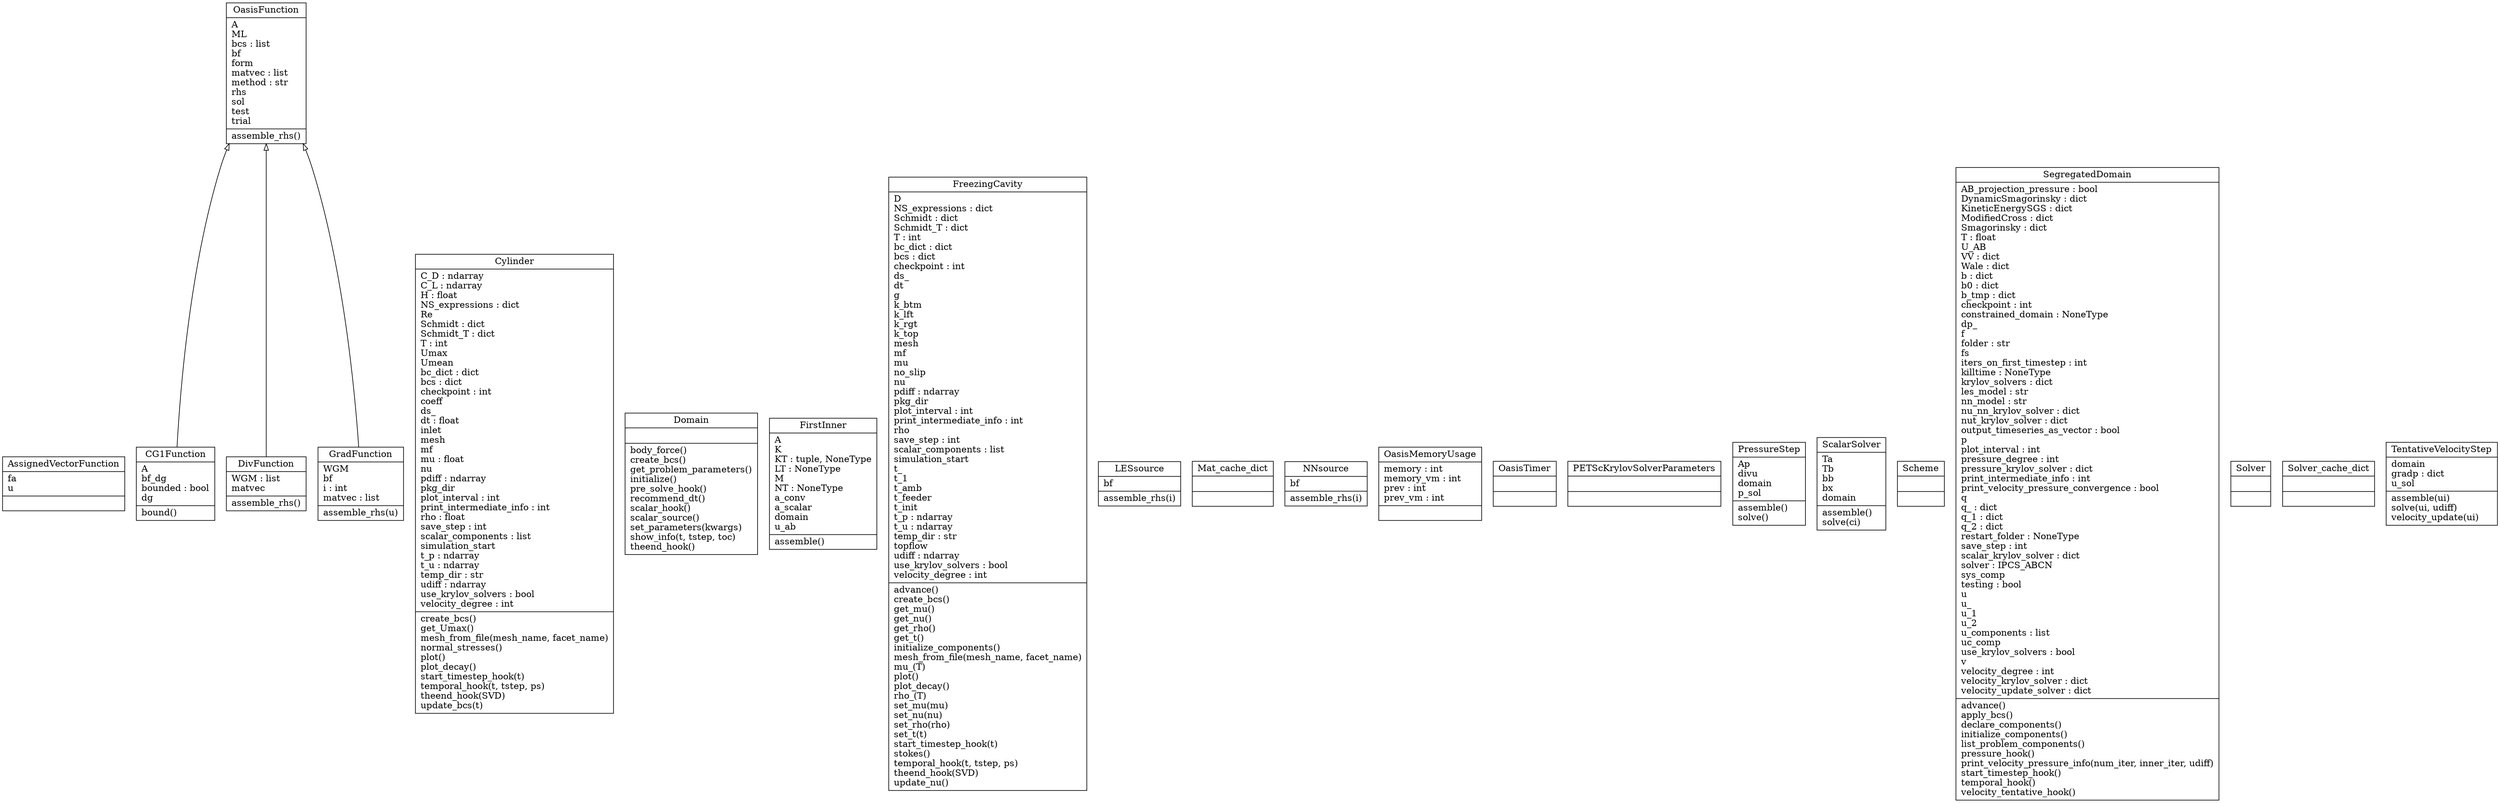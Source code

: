 digraph "classes" {
charset="utf-8"
rankdir=BT
"0" [label="{AssignedVectorFunction|fa\lu\l|}", shape="record"];
"1" [label="{CG1Function|A\lbf_dg\lbounded : bool\ldg\l|bound()\l}", shape="record"];
"2" [label="{Cylinder|C_D : ndarray\lC_L : ndarray\lH : float\lNS_expressions : dict\lRe\lSchmidt : dict\lSchmidt_T : dict\lT : int\lUmax\lUmean\lbc_dict : dict\lbcs : dict\lcheckpoint : int\lcoeff\lds_\ldt : float\linlet\lmesh\lmf\lmu : float\lnu\lpdiff : ndarray\lpkg_dir\lplot_interval : int\lprint_intermediate_info : int\lrho : float\lsave_step : int\lscalar_components : list\lsimulation_start\lt_p : ndarray\lt_u : ndarray\ltemp_dir : str\ludiff : ndarray\luse_krylov_solvers : bool\lvelocity_degree : int\l|create_bcs()\lget_Umax()\lmesh_from_file(mesh_name, facet_name)\lnormal_stresses()\lplot()\lplot_decay()\lstart_timestep_hook(t)\ltemporal_hook(t, tstep, ps)\ltheend_hook(SVD)\lupdate_bcs(t)\l}", shape="record"];
"3" [label="{DivFunction|WGM : list\lmatvec\l|assemble_rhs()\l}", shape="record"];
"4" [label="{Domain|\l|body_force()\lcreate_bcs()\lget_problem_parameters()\linitialize()\lpre_solve_hook()\lrecommend_dt()\lscalar_hook()\lscalar_source()\lset_parameters(kwargs)\lshow_info(t, tstep, toc)\ltheend_hook()\l}", shape="record"];
"5" [label="{FirstInner|A\lK\lKT : tuple, NoneType\lLT : NoneType\lM\lNT : NoneType\la_conv\la_scalar\ldomain\lu_ab\l|assemble()\l}", shape="record"];
"6" [label="{FreezingCavity|D\lNS_expressions : dict\lSchmidt : dict\lSchmidt_T : dict\lT : int\lbc_dict : dict\lbcs : dict\lcheckpoint : int\lds_\ldt\lg\lk_btm\lk_lft\lk_rgt\lk_top\lmesh\lmf\lmu\lno_slip\lnu\lpdiff : ndarray\lpkg_dir\lplot_interval : int\lprint_intermediate_info : int\lrho\lsave_step : int\lscalar_components : list\lsimulation_start\lt_\lt_1\lt_amb\lt_feeder\lt_init\lt_p : ndarray\lt_u : ndarray\ltemp_dir : str\ltopflow\ludiff : ndarray\luse_krylov_solvers : bool\lvelocity_degree : int\l|advance()\lcreate_bcs()\lget_mu()\lget_nu()\lget_rho()\lget_t()\linitialize_components()\lmesh_from_file(mesh_name, facet_name)\lmu_(T)\lplot()\lplot_decay()\lrho_(T)\lset_mu(mu)\lset_nu(nu)\lset_rho(rho)\lset_t(t)\lstart_timestep_hook(t)\lstokes()\ltemporal_hook(t, tstep, ps)\ltheend_hook(SVD)\lupdate_nu()\l}", shape="record"];
"7" [label="{GradFunction|WGM\lbf\li : int\lmatvec : list\l|assemble_rhs(u)\l}", shape="record"];
"8" [label="{LESsource|bf\l|assemble_rhs(i)\l}", shape="record"];
"9" [label="{Mat_cache_dict|\l|}", shape="record"];
"10" [label="{NNsource|bf\l|assemble_rhs(i)\l}", shape="record"];
"11" [label="{OasisFunction|A\lML\lbcs : list\lbf\lform\lmatvec : list\lmethod : str\lrhs\lsol\ltest\ltrial\l|assemble_rhs()\l}", shape="record"];
"12" [label="{OasisMemoryUsage|memory : int\lmemory_vm : int\lprev : int\lprev_vm : int\l|}", shape="record"];
"13" [label="{OasisTimer|\l|}", shape="record"];
"14" [label="{PETScKrylovSolverParameters|\l|}", shape="record"];
"15" [label="{PressureStep|Ap\ldivu\ldomain\lp_sol\l|assemble()\lsolve()\l}", shape="record"];
"16" [label="{ScalarSolver|Ta\lTb\lbb\lbx\ldomain\l|assemble()\lsolve(ci)\l}", shape="record"];
"17" [label="{Scheme|\l|}", shape="record"];
"18" [label="{SegregatedDomain|AB_projection_pressure : bool\lDynamicSmagorinsky : dict\lKineticEnergySGS : dict\lModifiedCross : dict\lSmagorinsky : dict\lT : float\lU_AB\lVV : dict\lWale : dict\lb : dict\lb0 : dict\lb_tmp : dict\lcheckpoint : int\lconstrained_domain : NoneType\ldp_\lf\lfolder : str\lfs\liters_on_first_timestep : int\lkilltime : NoneType\lkrylov_solvers : dict\lles_model : str\lnn_model : str\lnu_nn_krylov_solver : dict\lnut_krylov_solver : dict\loutput_timeseries_as_vector : bool\lp\lplot_interval : int\lpressure_degree : int\lpressure_krylov_solver : dict\lprint_intermediate_info : int\lprint_velocity_pressure_convergence : bool\lq\lq_ : dict\lq_1 : dict\lq_2 : dict\lrestart_folder : NoneType\lsave_step : int\lscalar_krylov_solver : dict\lsolver : IPCS_ABCN\lsys_comp\ltesting : bool\lu\lu_\lu_1\lu_2\lu_components : list\luc_comp\luse_krylov_solvers : bool\lv\lvelocity_degree : int\lvelocity_krylov_solver : dict\lvelocity_update_solver : dict\l|advance()\lapply_bcs()\ldeclare_components()\linitialize_components()\llist_problem_components()\lpressure_hook()\lprint_velocity_pressure_info(num_iter, inner_iter, udiff)\lstart_timestep_hook()\ltemporal_hook()\lvelocity_tentative_hook()\l}", shape="record"];
"19" [label="{Solver|\l|}", shape="record"];
"20" [label="{Solver_cache_dict|\l|}", shape="record"];
"21" [label="{TentativeVelocityStep|domain\lgradp : dict\lu_sol\l|assemble(ui)\lsolve(ui, udiff)\lvelocity_update(ui)\l}", shape="record"];
"1" -> "11" [arrowhead="empty", arrowtail="none"];
"3" -> "11" [arrowhead="empty", arrowtail="none"];
"7" -> "11" [arrowhead="empty", arrowtail="none"];
}
